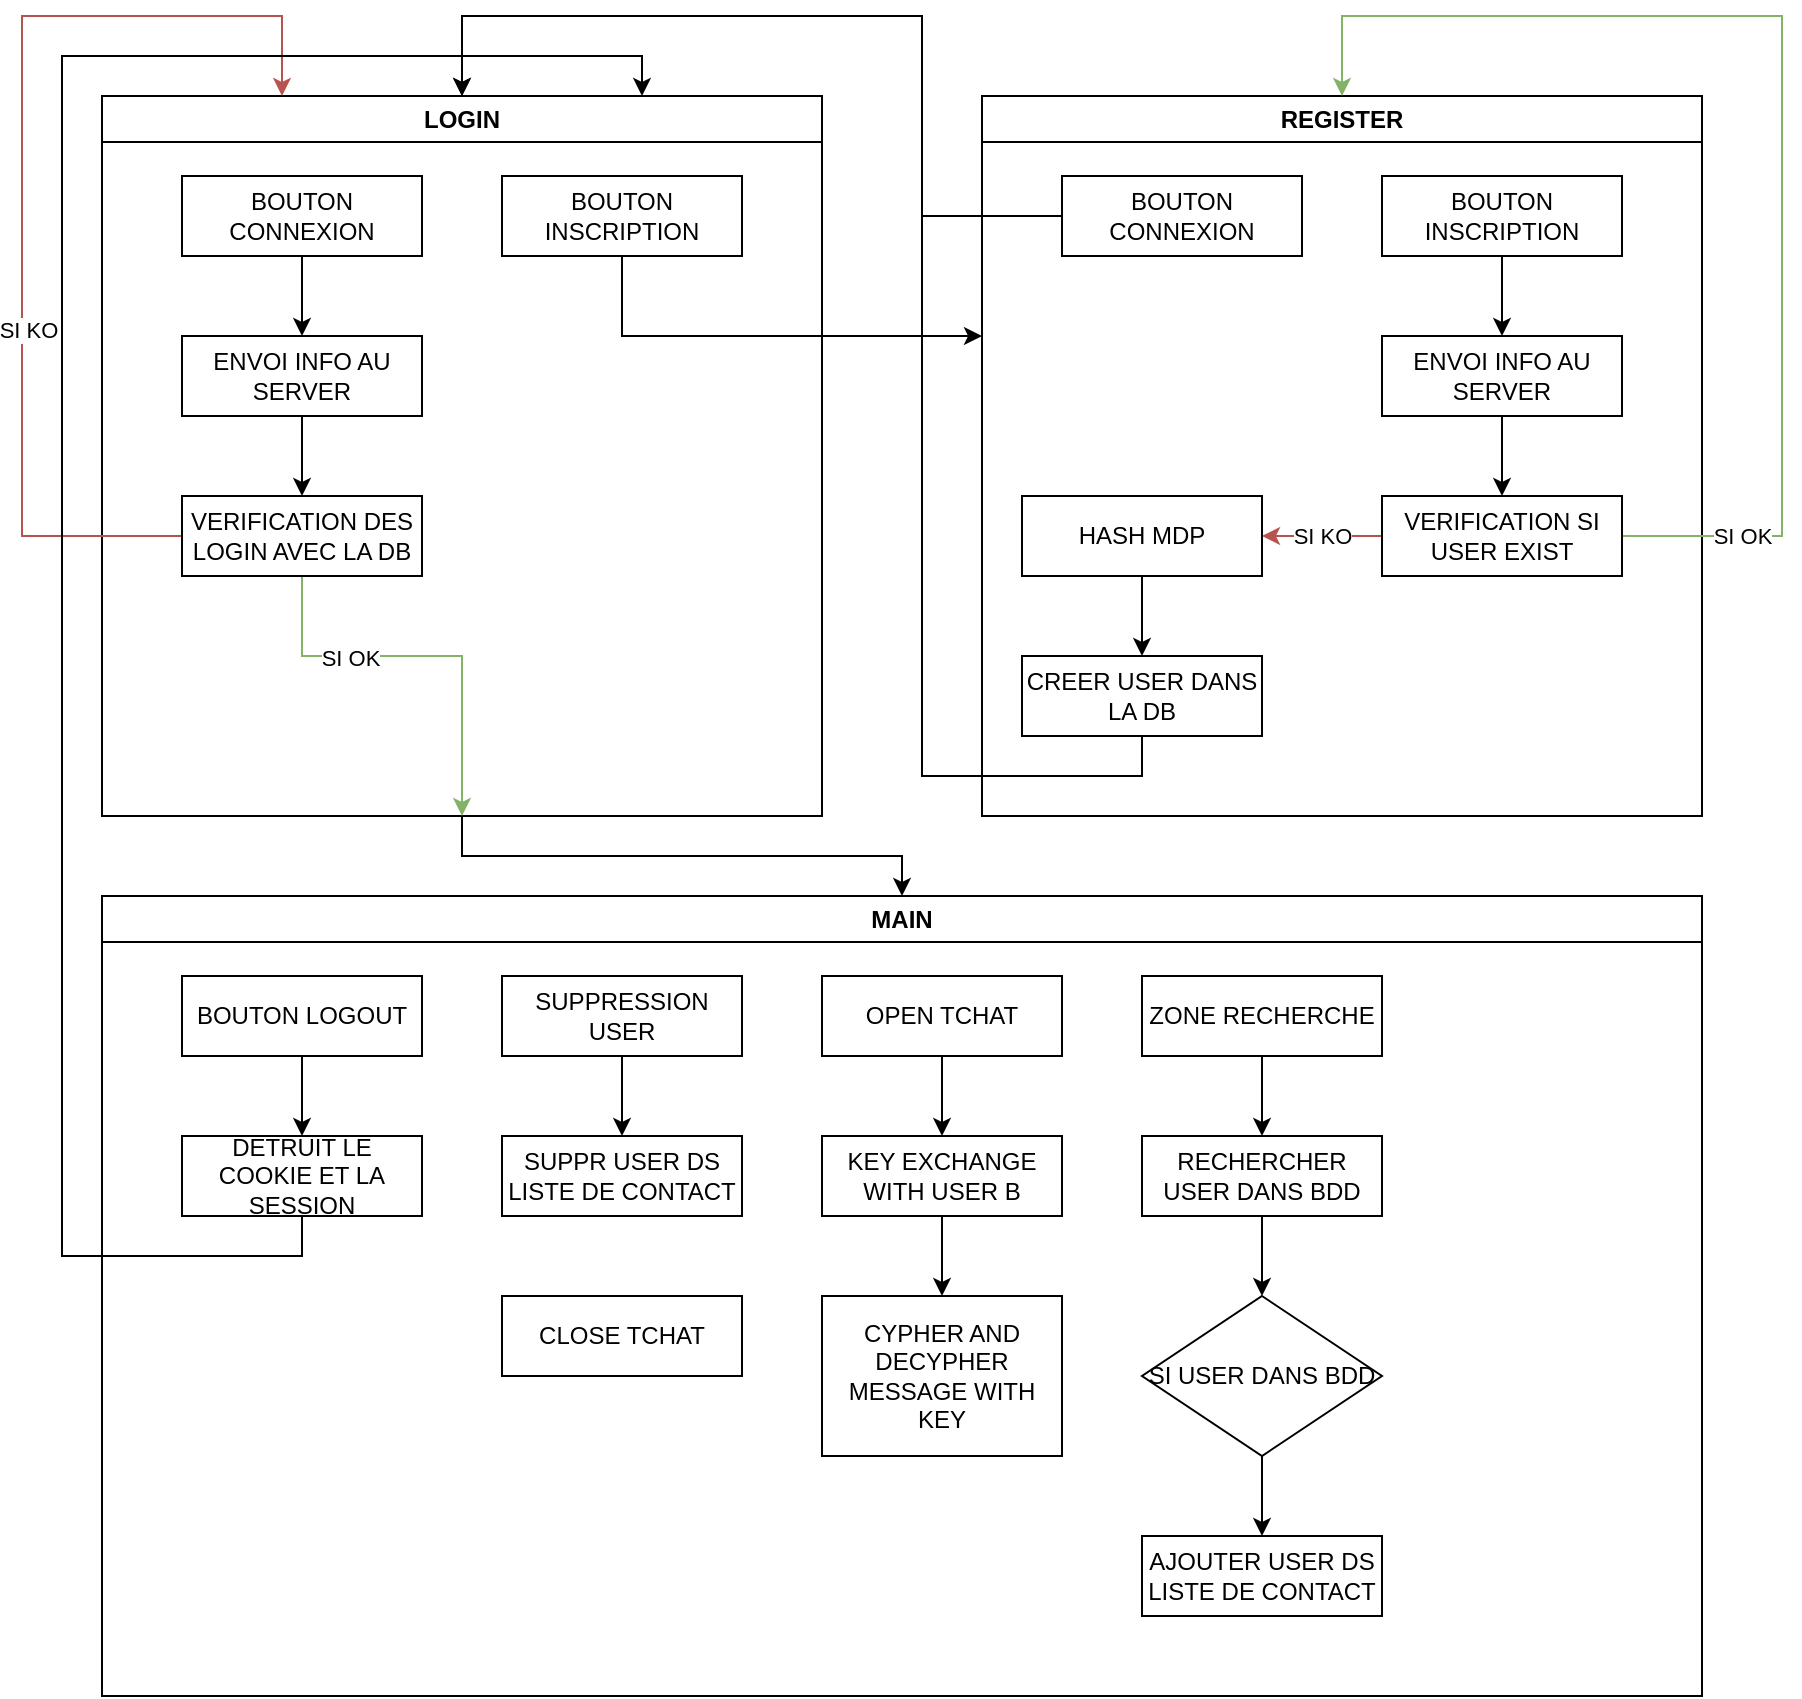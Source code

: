 <mxfile version="24.7.8">
  <diagram name="Page-1" id="ddvXLg24Y9VCBnqwoPmF">
    <mxGraphModel dx="1434" dy="884" grid="0" gridSize="10" guides="1" tooltips="1" connect="1" arrows="1" fold="1" page="0" pageScale="1" pageWidth="1920" pageHeight="1200" math="0" shadow="0">
      <root>
        <mxCell id="0" />
        <mxCell id="1" parent="0" />
        <mxCell id="TEUG2Jl2wHhWt3sh5u-6-69" style="edgeStyle=orthogonalEdgeStyle;rounded=0;orthogonalLoop=1;jettySize=auto;html=1;exitX=0.5;exitY=1;exitDx=0;exitDy=0;" edge="1" parent="1" source="TEUG2Jl2wHhWt3sh5u-6-12" target="TEUG2Jl2wHhWt3sh5u-6-14">
          <mxGeometry relative="1" as="geometry" />
        </mxCell>
        <mxCell id="TEUG2Jl2wHhWt3sh5u-6-12" value="LOGIN" style="swimlane;whiteSpace=wrap;html=1;" vertex="1" parent="1">
          <mxGeometry x="280" y="80" width="360" height="360" as="geometry">
            <mxRectangle x="280" y="80" width="80" height="30" as="alternateBounds" />
          </mxGeometry>
        </mxCell>
        <mxCell id="TEUG2Jl2wHhWt3sh5u-6-17" value="" style="edgeStyle=orthogonalEdgeStyle;rounded=0;orthogonalLoop=1;jettySize=auto;html=1;" edge="1" parent="TEUG2Jl2wHhWt3sh5u-6-12" source="TEUG2Jl2wHhWt3sh5u-6-15" target="TEUG2Jl2wHhWt3sh5u-6-16">
          <mxGeometry relative="1" as="geometry" />
        </mxCell>
        <mxCell id="TEUG2Jl2wHhWt3sh5u-6-15" value="BOUTON CONNEXION" style="whiteSpace=wrap;html=1;" vertex="1" parent="TEUG2Jl2wHhWt3sh5u-6-12">
          <mxGeometry x="40" y="40" width="120" height="40" as="geometry" />
        </mxCell>
        <mxCell id="TEUG2Jl2wHhWt3sh5u-6-22" style="edgeStyle=orthogonalEdgeStyle;rounded=0;orthogonalLoop=1;jettySize=auto;html=1;exitX=0.5;exitY=1;exitDx=0;exitDy=0;fillColor=#d5e8d4;strokeColor=#82b366;" edge="1" parent="TEUG2Jl2wHhWt3sh5u-6-12">
          <mxGeometry relative="1" as="geometry">
            <mxPoint x="180" y="360" as="targetPoint" />
            <mxPoint x="100" y="240.0" as="sourcePoint" />
            <Array as="points">
              <mxPoint x="100" y="280" />
              <mxPoint x="180" y="280" />
              <mxPoint x="180" y="320" />
            </Array>
          </mxGeometry>
        </mxCell>
        <mxCell id="TEUG2Jl2wHhWt3sh5u-6-26" value="SI OK" style="edgeLabel;html=1;align=center;verticalAlign=middle;resizable=0;points=[];" vertex="1" connectable="0" parent="TEUG2Jl2wHhWt3sh5u-6-22">
          <mxGeometry x="-0.366" y="-1" relative="1" as="geometry">
            <mxPoint as="offset" />
          </mxGeometry>
        </mxCell>
        <mxCell id="TEUG2Jl2wHhWt3sh5u-6-27" style="edgeStyle=orthogonalEdgeStyle;rounded=0;orthogonalLoop=1;jettySize=auto;html=1;exitX=0;exitY=0.5;exitDx=0;exitDy=0;entryX=0.25;entryY=0;entryDx=0;entryDy=0;fillColor=#f8cecc;strokeColor=#b85450;" edge="1" parent="TEUG2Jl2wHhWt3sh5u-6-12" source="TEUG2Jl2wHhWt3sh5u-6-46" target="TEUG2Jl2wHhWt3sh5u-6-12">
          <mxGeometry relative="1" as="geometry">
            <Array as="points">
              <mxPoint x="-40" y="220" />
              <mxPoint x="-40" y="-40" />
              <mxPoint x="90" y="-40" />
            </Array>
          </mxGeometry>
        </mxCell>
        <mxCell id="TEUG2Jl2wHhWt3sh5u-6-28" value="SI KO" style="edgeLabel;html=1;align=center;verticalAlign=middle;resizable=0;points=[];" vertex="1" connectable="0" parent="TEUG2Jl2wHhWt3sh5u-6-27">
          <mxGeometry x="-0.282" y="-3" relative="1" as="geometry">
            <mxPoint as="offset" />
          </mxGeometry>
        </mxCell>
        <mxCell id="TEUG2Jl2wHhWt3sh5u-6-47" value="" style="edgeStyle=orthogonalEdgeStyle;rounded=0;orthogonalLoop=1;jettySize=auto;html=1;" edge="1" parent="TEUG2Jl2wHhWt3sh5u-6-12" source="TEUG2Jl2wHhWt3sh5u-6-16" target="TEUG2Jl2wHhWt3sh5u-6-46">
          <mxGeometry relative="1" as="geometry" />
        </mxCell>
        <mxCell id="TEUG2Jl2wHhWt3sh5u-6-16" value="ENVOI INFO AU SERVER" style="whiteSpace=wrap;html=1;" vertex="1" parent="TEUG2Jl2wHhWt3sh5u-6-12">
          <mxGeometry x="40" y="120" width="120" height="40" as="geometry" />
        </mxCell>
        <mxCell id="TEUG2Jl2wHhWt3sh5u-6-19" value="BOUTON INSCRIPTION" style="whiteSpace=wrap;html=1;" vertex="1" parent="TEUG2Jl2wHhWt3sh5u-6-12">
          <mxGeometry x="200" y="40" width="120" height="40" as="geometry" />
        </mxCell>
        <mxCell id="TEUG2Jl2wHhWt3sh5u-6-46" value="VERIFICATION DES LOGIN AVEC LA DB" style="whiteSpace=wrap;html=1;" vertex="1" parent="TEUG2Jl2wHhWt3sh5u-6-12">
          <mxGeometry x="40" y="200" width="120" height="40" as="geometry" />
        </mxCell>
        <mxCell id="TEUG2Jl2wHhWt3sh5u-6-14" value="MAIN" style="swimlane;whiteSpace=wrap;html=1;" vertex="1" parent="1">
          <mxGeometry x="280" y="480" width="800" height="400" as="geometry" />
        </mxCell>
        <mxCell id="TEUG2Jl2wHhWt3sh5u-6-67" value="" style="edgeStyle=orthogonalEdgeStyle;rounded=0;orthogonalLoop=1;jettySize=auto;html=1;" edge="1" parent="TEUG2Jl2wHhWt3sh5u-6-14" source="TEUG2Jl2wHhWt3sh5u-6-60" target="TEUG2Jl2wHhWt3sh5u-6-66">
          <mxGeometry relative="1" as="geometry" />
        </mxCell>
        <mxCell id="TEUG2Jl2wHhWt3sh5u-6-60" value="BOUTON LOGOUT" style="rounded=0;whiteSpace=wrap;html=1;" vertex="1" parent="TEUG2Jl2wHhWt3sh5u-6-14">
          <mxGeometry x="40" y="40" width="120" height="40" as="geometry" />
        </mxCell>
        <mxCell id="TEUG2Jl2wHhWt3sh5u-6-71" value="" style="edgeStyle=orthogonalEdgeStyle;rounded=0;orthogonalLoop=1;jettySize=auto;html=1;" edge="1" parent="TEUG2Jl2wHhWt3sh5u-6-14" source="TEUG2Jl2wHhWt3sh5u-6-61" target="TEUG2Jl2wHhWt3sh5u-6-70">
          <mxGeometry relative="1" as="geometry" />
        </mxCell>
        <mxCell id="TEUG2Jl2wHhWt3sh5u-6-61" value="ZONE RECHERCHE" style="rounded=0;whiteSpace=wrap;html=1;" vertex="1" parent="TEUG2Jl2wHhWt3sh5u-6-14">
          <mxGeometry x="520" y="40" width="120" height="40" as="geometry" />
        </mxCell>
        <mxCell id="TEUG2Jl2wHhWt3sh5u-6-79" value="" style="edgeStyle=orthogonalEdgeStyle;rounded=0;orthogonalLoop=1;jettySize=auto;html=1;" edge="1" parent="TEUG2Jl2wHhWt3sh5u-6-14" source="TEUG2Jl2wHhWt3sh5u-6-62" target="TEUG2Jl2wHhWt3sh5u-6-78">
          <mxGeometry relative="1" as="geometry" />
        </mxCell>
        <mxCell id="TEUG2Jl2wHhWt3sh5u-6-62" value="SUPPRESSION USER" style="rounded=0;whiteSpace=wrap;html=1;" vertex="1" parent="TEUG2Jl2wHhWt3sh5u-6-14">
          <mxGeometry x="200" y="40" width="120" height="40" as="geometry" />
        </mxCell>
        <mxCell id="TEUG2Jl2wHhWt3sh5u-6-84" value="" style="edgeStyle=orthogonalEdgeStyle;rounded=0;orthogonalLoop=1;jettySize=auto;html=1;" edge="1" parent="TEUG2Jl2wHhWt3sh5u-6-14" source="TEUG2Jl2wHhWt3sh5u-6-64" target="TEUG2Jl2wHhWt3sh5u-6-83">
          <mxGeometry relative="1" as="geometry" />
        </mxCell>
        <mxCell id="TEUG2Jl2wHhWt3sh5u-6-64" value="OPEN TCHAT" style="whiteSpace=wrap;html=1;" vertex="1" parent="TEUG2Jl2wHhWt3sh5u-6-14">
          <mxGeometry x="360" y="40" width="120" height="40" as="geometry" />
        </mxCell>
        <mxCell id="TEUG2Jl2wHhWt3sh5u-6-63" value="CLOSE TCHAT" style="whiteSpace=wrap;html=1;" vertex="1" parent="TEUG2Jl2wHhWt3sh5u-6-14">
          <mxGeometry x="200" y="200" width="120" height="40" as="geometry" />
        </mxCell>
        <mxCell id="TEUG2Jl2wHhWt3sh5u-6-66" value="DETRUIT LE COOKIE ET LA SESSION" style="rounded=0;whiteSpace=wrap;html=1;" vertex="1" parent="TEUG2Jl2wHhWt3sh5u-6-14">
          <mxGeometry x="40" y="120" width="120" height="40" as="geometry" />
        </mxCell>
        <mxCell id="TEUG2Jl2wHhWt3sh5u-6-73" value="" style="edgeStyle=orthogonalEdgeStyle;rounded=0;orthogonalLoop=1;jettySize=auto;html=1;entryX=0.5;entryY=0;entryDx=0;entryDy=0;" edge="1" parent="TEUG2Jl2wHhWt3sh5u-6-14" source="TEUG2Jl2wHhWt3sh5u-6-70" target="TEUG2Jl2wHhWt3sh5u-6-74">
          <mxGeometry relative="1" as="geometry">
            <mxPoint x="580" y="200" as="targetPoint" />
          </mxGeometry>
        </mxCell>
        <mxCell id="TEUG2Jl2wHhWt3sh5u-6-70" value="RECHERCHER USER DANS BDD" style="rounded=0;whiteSpace=wrap;html=1;" vertex="1" parent="TEUG2Jl2wHhWt3sh5u-6-14">
          <mxGeometry x="520" y="120" width="120" height="40" as="geometry" />
        </mxCell>
        <mxCell id="TEUG2Jl2wHhWt3sh5u-6-77" value="" style="edgeStyle=orthogonalEdgeStyle;rounded=0;orthogonalLoop=1;jettySize=auto;html=1;" edge="1" parent="TEUG2Jl2wHhWt3sh5u-6-14" source="TEUG2Jl2wHhWt3sh5u-6-74" target="TEUG2Jl2wHhWt3sh5u-6-76">
          <mxGeometry relative="1" as="geometry" />
        </mxCell>
        <mxCell id="TEUG2Jl2wHhWt3sh5u-6-74" value="SI USER DANS BDD" style="rhombus;whiteSpace=wrap;html=1;rounded=0;" vertex="1" parent="TEUG2Jl2wHhWt3sh5u-6-14">
          <mxGeometry x="520" y="200" width="120" height="80" as="geometry" />
        </mxCell>
        <mxCell id="TEUG2Jl2wHhWt3sh5u-6-76" value="AJOUTER USER DS LISTE DE CONTACT" style="whiteSpace=wrap;html=1;rounded=0;" vertex="1" parent="TEUG2Jl2wHhWt3sh5u-6-14">
          <mxGeometry x="520" y="320" width="120" height="40" as="geometry" />
        </mxCell>
        <mxCell id="TEUG2Jl2wHhWt3sh5u-6-78" value="SUPPR USER DS LISTE DE CONTACT" style="whiteSpace=wrap;html=1;rounded=0;" vertex="1" parent="TEUG2Jl2wHhWt3sh5u-6-14">
          <mxGeometry x="200" y="120" width="120" height="40" as="geometry" />
        </mxCell>
        <mxCell id="TEUG2Jl2wHhWt3sh5u-6-86" value="" style="edgeStyle=orthogonalEdgeStyle;rounded=0;orthogonalLoop=1;jettySize=auto;html=1;" edge="1" parent="TEUG2Jl2wHhWt3sh5u-6-14" source="TEUG2Jl2wHhWt3sh5u-6-83" target="TEUG2Jl2wHhWt3sh5u-6-85">
          <mxGeometry relative="1" as="geometry" />
        </mxCell>
        <mxCell id="TEUG2Jl2wHhWt3sh5u-6-83" value="KEY EXCHANGE WITH USER B" style="whiteSpace=wrap;html=1;" vertex="1" parent="TEUG2Jl2wHhWt3sh5u-6-14">
          <mxGeometry x="360" y="120" width="120" height="40" as="geometry" />
        </mxCell>
        <mxCell id="TEUG2Jl2wHhWt3sh5u-6-85" value="CYPHER AND DECYPHER MESSAGE WITH KEY" style="whiteSpace=wrap;html=1;" vertex="1" parent="TEUG2Jl2wHhWt3sh5u-6-14">
          <mxGeometry x="360" y="200" width="120" height="80" as="geometry" />
        </mxCell>
        <mxCell id="TEUG2Jl2wHhWt3sh5u-6-30" value="REGISTER" style="swimlane;whiteSpace=wrap;html=1;" vertex="1" parent="1">
          <mxGeometry x="720" y="80" width="360" height="360" as="geometry">
            <mxRectangle x="280" y="80" width="80" height="30" as="alternateBounds" />
          </mxGeometry>
        </mxCell>
        <mxCell id="TEUG2Jl2wHhWt3sh5u-6-32" value="BOUTON CONNEXION" style="whiteSpace=wrap;html=1;" vertex="1" parent="TEUG2Jl2wHhWt3sh5u-6-30">
          <mxGeometry x="40" y="40" width="120" height="40" as="geometry" />
        </mxCell>
        <mxCell id="TEUG2Jl2wHhWt3sh5u-6-43" value="" style="edgeStyle=orthogonalEdgeStyle;rounded=0;orthogonalLoop=1;jettySize=auto;html=1;" edge="1" parent="TEUG2Jl2wHhWt3sh5u-6-30" source="TEUG2Jl2wHhWt3sh5u-6-39" target="TEUG2Jl2wHhWt3sh5u-6-42">
          <mxGeometry relative="1" as="geometry" />
        </mxCell>
        <mxCell id="TEUG2Jl2wHhWt3sh5u-6-39" value="BOUTON INSCRIPTION" style="whiteSpace=wrap;html=1;" vertex="1" parent="TEUG2Jl2wHhWt3sh5u-6-30">
          <mxGeometry x="200" y="40" width="120" height="40" as="geometry" />
        </mxCell>
        <mxCell id="TEUG2Jl2wHhWt3sh5u-6-45" value="" style="edgeStyle=orthogonalEdgeStyle;rounded=0;orthogonalLoop=1;jettySize=auto;html=1;" edge="1" parent="TEUG2Jl2wHhWt3sh5u-6-30" source="TEUG2Jl2wHhWt3sh5u-6-42" target="TEUG2Jl2wHhWt3sh5u-6-44">
          <mxGeometry relative="1" as="geometry" />
        </mxCell>
        <mxCell id="TEUG2Jl2wHhWt3sh5u-6-42" value="ENVOI INFO AU SERVER" style="whiteSpace=wrap;html=1;" vertex="1" parent="TEUG2Jl2wHhWt3sh5u-6-30">
          <mxGeometry x="200" y="120" width="120" height="40" as="geometry" />
        </mxCell>
        <mxCell id="TEUG2Jl2wHhWt3sh5u-6-48" style="edgeStyle=orthogonalEdgeStyle;rounded=0;orthogonalLoop=1;jettySize=auto;html=1;exitX=1;exitY=0.5;exitDx=0;exitDy=0;entryX=0.5;entryY=0;entryDx=0;entryDy=0;fillColor=#d5e8d4;strokeColor=#82b366;" edge="1" parent="TEUG2Jl2wHhWt3sh5u-6-30" source="TEUG2Jl2wHhWt3sh5u-6-44" target="TEUG2Jl2wHhWt3sh5u-6-30">
          <mxGeometry relative="1" as="geometry">
            <Array as="points">
              <mxPoint x="400" y="220" />
              <mxPoint x="400" y="-40" />
              <mxPoint x="180" y="-40" />
            </Array>
          </mxGeometry>
        </mxCell>
        <mxCell id="TEUG2Jl2wHhWt3sh5u-6-56" value="SI OK" style="edgeLabel;html=1;align=center;verticalAlign=middle;resizable=0;points=[];" vertex="1" connectable="0" parent="TEUG2Jl2wHhWt3sh5u-6-48">
          <mxGeometry x="-0.786" y="-1" relative="1" as="geometry">
            <mxPoint x="-4" y="-1" as="offset" />
          </mxGeometry>
        </mxCell>
        <mxCell id="TEUG2Jl2wHhWt3sh5u-6-50" value="" style="edgeStyle=orthogonalEdgeStyle;rounded=0;orthogonalLoop=1;jettySize=auto;html=1;fillColor=#f8cecc;strokeColor=#b85450;" edge="1" parent="TEUG2Jl2wHhWt3sh5u-6-30" source="TEUG2Jl2wHhWt3sh5u-6-44" target="TEUG2Jl2wHhWt3sh5u-6-49">
          <mxGeometry relative="1" as="geometry" />
        </mxCell>
        <mxCell id="TEUG2Jl2wHhWt3sh5u-6-57" value="SI KO" style="edgeLabel;html=1;align=center;verticalAlign=middle;resizable=0;points=[];" vertex="1" connectable="0" parent="TEUG2Jl2wHhWt3sh5u-6-50">
          <mxGeometry x="0.139" y="3" relative="1" as="geometry">
            <mxPoint x="4" y="-3" as="offset" />
          </mxGeometry>
        </mxCell>
        <mxCell id="TEUG2Jl2wHhWt3sh5u-6-44" value="VERIFICATION SI USER EXIST" style="whiteSpace=wrap;html=1;" vertex="1" parent="TEUG2Jl2wHhWt3sh5u-6-30">
          <mxGeometry x="200" y="200" width="120" height="40" as="geometry" />
        </mxCell>
        <mxCell id="TEUG2Jl2wHhWt3sh5u-6-54" value="" style="edgeStyle=orthogonalEdgeStyle;rounded=0;orthogonalLoop=1;jettySize=auto;html=1;" edge="1" parent="TEUG2Jl2wHhWt3sh5u-6-30" source="TEUG2Jl2wHhWt3sh5u-6-49" target="TEUG2Jl2wHhWt3sh5u-6-53">
          <mxGeometry relative="1" as="geometry" />
        </mxCell>
        <mxCell id="TEUG2Jl2wHhWt3sh5u-6-49" value="HASH MDP" style="whiteSpace=wrap;html=1;" vertex="1" parent="TEUG2Jl2wHhWt3sh5u-6-30">
          <mxGeometry x="20" y="200" width="120" height="40" as="geometry" />
        </mxCell>
        <mxCell id="TEUG2Jl2wHhWt3sh5u-6-53" value="CREER USER DANS LA DB" style="whiteSpace=wrap;html=1;" vertex="1" parent="TEUG2Jl2wHhWt3sh5u-6-30">
          <mxGeometry x="20" y="280" width="120" height="40" as="geometry" />
        </mxCell>
        <mxCell id="TEUG2Jl2wHhWt3sh5u-6-31" value="" style="edgeStyle=orthogonalEdgeStyle;rounded=0;orthogonalLoop=1;jettySize=auto;html=1;entryX=0.5;entryY=0;entryDx=0;entryDy=0;" edge="1" parent="1" source="TEUG2Jl2wHhWt3sh5u-6-32" target="TEUG2Jl2wHhWt3sh5u-6-12">
          <mxGeometry relative="1" as="geometry">
            <mxPoint x="640" y="140" as="targetPoint" />
            <Array as="points">
              <mxPoint x="690" y="140" />
              <mxPoint x="690" y="40" />
              <mxPoint x="460" y="40" />
            </Array>
          </mxGeometry>
        </mxCell>
        <mxCell id="TEUG2Jl2wHhWt3sh5u-6-23" style="edgeStyle=orthogonalEdgeStyle;rounded=0;orthogonalLoop=1;jettySize=auto;html=1;exitX=0.5;exitY=1;exitDx=0;exitDy=0;" edge="1" parent="1" source="TEUG2Jl2wHhWt3sh5u-6-19">
          <mxGeometry relative="1" as="geometry">
            <mxPoint x="720" y="200" as="targetPoint" />
            <Array as="points">
              <mxPoint x="540" y="200" />
            </Array>
          </mxGeometry>
        </mxCell>
        <mxCell id="TEUG2Jl2wHhWt3sh5u-6-58" style="edgeStyle=orthogonalEdgeStyle;rounded=0;orthogonalLoop=1;jettySize=auto;html=1;exitX=0.5;exitY=1;exitDx=0;exitDy=0;entryX=0.5;entryY=0;entryDx=0;entryDy=0;" edge="1" parent="1" source="TEUG2Jl2wHhWt3sh5u-6-53" target="TEUG2Jl2wHhWt3sh5u-6-12">
          <mxGeometry relative="1" as="geometry">
            <mxPoint x="450" y="80" as="targetPoint" />
            <Array as="points">
              <mxPoint x="800" y="420" />
              <mxPoint x="690" y="420" />
              <mxPoint x="690" y="40" />
              <mxPoint x="460" y="40" />
            </Array>
          </mxGeometry>
        </mxCell>
        <mxCell id="TEUG2Jl2wHhWt3sh5u-6-68" style="edgeStyle=orthogonalEdgeStyle;rounded=0;orthogonalLoop=1;jettySize=auto;html=1;exitX=0.5;exitY=1;exitDx=0;exitDy=0;entryX=0.75;entryY=0;entryDx=0;entryDy=0;" edge="1" parent="1" source="TEUG2Jl2wHhWt3sh5u-6-66" target="TEUG2Jl2wHhWt3sh5u-6-12">
          <mxGeometry relative="1" as="geometry">
            <Array as="points">
              <mxPoint x="380" y="660" />
              <mxPoint x="260" y="660" />
              <mxPoint x="260" y="60" />
              <mxPoint x="550" y="60" />
            </Array>
          </mxGeometry>
        </mxCell>
      </root>
    </mxGraphModel>
  </diagram>
</mxfile>
